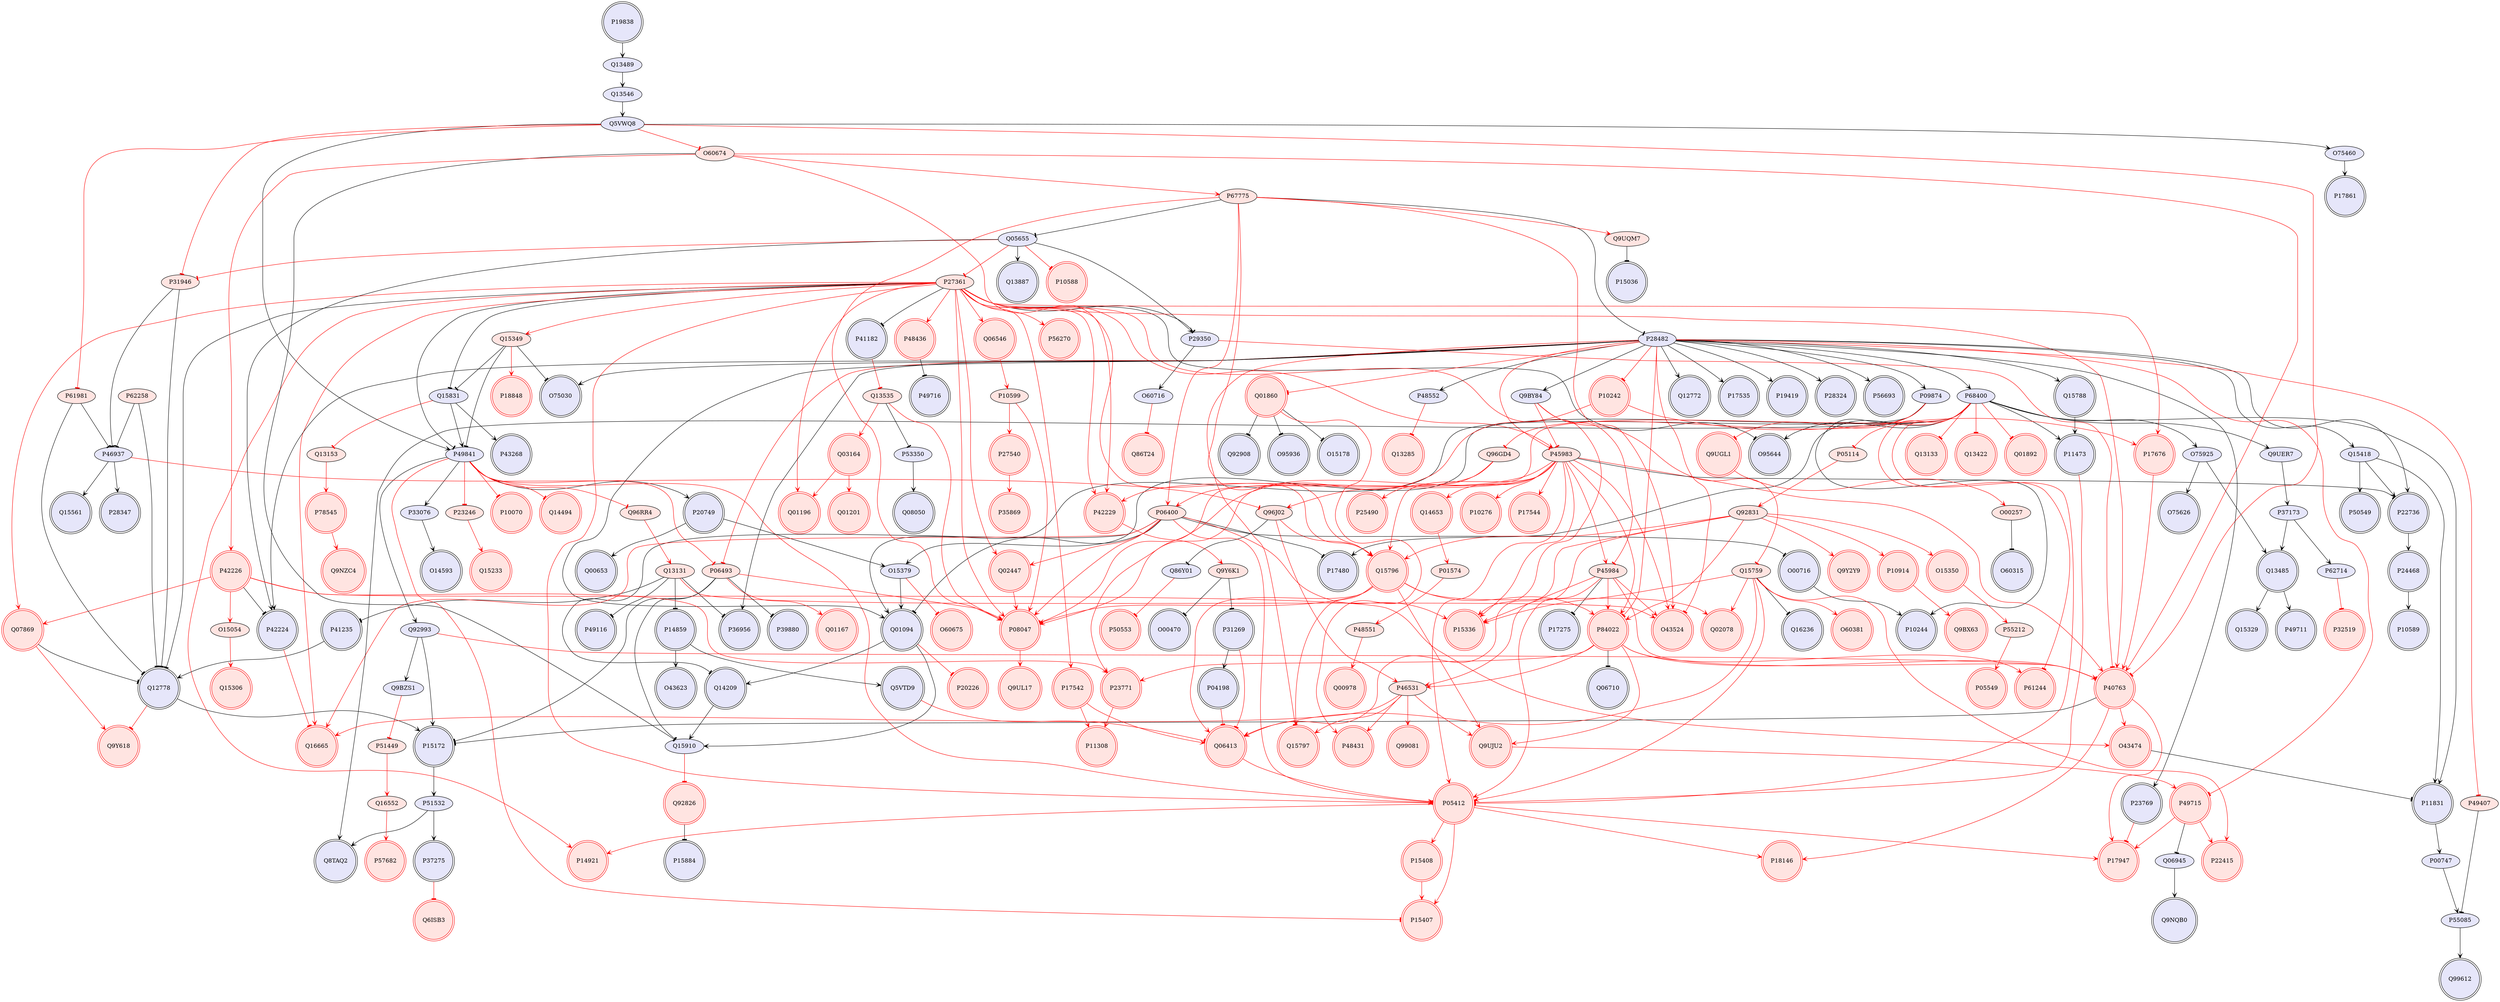 digraph {

Q96J02->Q86Y01 [penwidth=1, color=black, arrowhead="tee"]
O75460->P17861 [penwidth=1, color=black, arrowhead="vee"]
Q92993->P15172 [penwidth=1, color=black, arrowhead="vee"]
P49841->Q92993 [penwidth=1, color=black, arrowhead="vee"]
Q92993->Q9BZS1 [penwidth=1, color=black, arrowhead="vee"]
P53350->Q08050 [penwidth=1, color=black, arrowhead="vee"]
Q15349->Q15831 [penwidth=1, color=black, arrowhead="tee"]
Q15349->O75030 [penwidth=1, color=black, arrowhead="tee"]
Q15349->P49841 [penwidth=1, color=black, arrowhead="tee"]
Q13131->P14859 [penwidth=1, color=black, arrowhead="tee"]
P27361->Q15831 [penwidth=1, color=black, arrowhead="tee"]
P27361->P29350 [penwidth=1, color=black, arrowhead="tee"]
P27361->Q12778 [penwidth=1, color=black, arrowhead="tee"]
P27361->P49841 [penwidth=1, color=black, arrowhead="tee"]
P27361->P41182 [penwidth=1, color=black, arrowhead="tee"]
P27361->O95644 [penwidth=1, color=black, arrowhead="tee"]
P20749->Q00653 [penwidth=1, color=black, arrowhead="vee"]
P15172->P51532 [penwidth=1, color=black, arrowhead="vee"]
P51532->Q8TAQ2 [penwidth=1, color=black, arrowhead="vee"]
P51532->P37275 [penwidth=1, color=black, arrowhead="vee"]
P40763->P15172 [penwidth=1, color=black, arrowhead="tee"]
Q13485->P49711 [penwidth=1, color=black, arrowhead="vee"]
O75925->Q13485 [penwidth=1, color=black, arrowhead="vee"]
P37173->Q13485 [penwidth=1, color=black, arrowhead="vee"]
Q13485->Q15329 [penwidth=1, color=black, arrowhead="vee"]
O00716->P10244 [penwidth=1, color=black, arrowhead="vee"]
P09874->P10244 [penwidth=1, color=black, arrowhead="vee"]
P31946->P46937 [penwidth=1, color=black, arrowhead="tee"]
P46937->Q15561 [penwidth=1, color=black, arrowhead="vee"]
P46937->P28347 [penwidth=1, color=black, arrowhead="vee"]
Q13131->P49116 [penwidth=1, color=black, arrowhead="tee"]
P19838->Q13489 [penwidth=1, color=black, arrowhead="vee"]
Q5VWQ8->O75460 [penwidth=1, color=black, arrowhead="vee"]
P28482->P36956 [penwidth=1, color=black, arrowhead="vee"]
Q13131->P36956 [penwidth=1, color=black, arrowhead="tee"]
P28482->P48552 [penwidth=1, color=black, arrowhead="vee"]
P06400->O00716 [penwidth=1, color=black, arrowhead="tee"]
Q15418->P11831 [penwidth=1, color=black, arrowhead="vee"]
Q15418->P22736 [penwidth=1, color=black, arrowhead="vee"]
P28482->Q15418 [penwidth=1, color=black, arrowhead="vee"]
Q15418->P50549 [penwidth=1, color=black, arrowhead="vee"]
P06493->P15172 [penwidth=1, color=black, arrowhead="tee"]
P06493->Q15910 [penwidth=1, color=black, arrowhead="tee"]
P06493->P39880 [penwidth=1, color=black, arrowhead="tee"]
Q14209->Q15910 [penwidth=1, color=black, arrowhead="vee"]
Q01094->Q14209 [penwidth=1, color=black, arrowhead="vee"]
P06400->Q14209 [penwidth=1, color=black, arrowhead="tee"]
Q15831->P49841 [penwidth=1, color=black, arrowhead="vee"]
Q15831->P43268 [penwidth=1, color=black, arrowhead="vee"]
Q05655->P29350 [penwidth=1, color=black, arrowhead="vee"]
P29350->O60716 [penwidth=1, color=black, arrowhead="vee"]
Q06945->Q9NQB0 [penwidth=1, color=black, arrowhead="vee"]
Q13489->Q13546 [penwidth=1, color=black, arrowhead="vee"]
P67775->Q05655 [penwidth=1, color=black, arrowhead="tee"]
P67775->P28482 [penwidth=1, color=black, arrowhead="tee"]
Q07869->Q12778 [penwidth=1, color=black, arrowhead="tee"]
P31946->Q12778 [penwidth=1, color=black, arrowhead="tee"]
P41235->Q12778 [penwidth=1, color=black, arrowhead="vee"]
O43474->P11831 [penwidth=1, color=black, arrowhead="tee"]
P68400->O15379 [penwidth=1, color=black, arrowhead="vee"]
P20749->O15379 [penwidth=1, color=black, arrowhead="vee"]
O15379->Q01094 [penwidth=1, color=black, arrowhead="vee"]
P68400->O75925 [penwidth=1, color=black, arrowhead="vee"]
O75925->O75626 [penwidth=1, color=black, arrowhead="vee"]
P42226->P42224 [penwidth=1, color=black, arrowhead="tee"]
Q05655->P42224 [penwidth=1, color=black, arrowhead="vee"]
P28482->P42224 [penwidth=1, color=black, arrowhead="vee"]
Q15788->P11473 [penwidth=1, color=black, arrowhead="vee"]
P28482->Q15788 [penwidth=1, color=black, arrowhead="vee"]
Q01094->Q15910 [penwidth=1, color=black, arrowhead="vee"]
O60674->Q15910 [penwidth=1, color=black, arrowhead="tee"]
P45983->P22736 [penwidth=1, color=black, arrowhead="tee"]
Q13535->P53350 [penwidth=1, color=black, arrowhead="tee"]
P68400->P11831 [penwidth=1, color=black, arrowhead="vee"]
Q9UQM7->P15036 [penwidth=1, color=black, arrowhead="tee"]
P45984->P17275 [penwidth=1, color=black, arrowhead="tee"]
P68400->Q8TAQ2 [penwidth=1, color=black, arrowhead="vee"]
P68400->P11473 [penwidth=1, color=black, arrowhead="vee"]
P28482->P68400 [penwidth=1, color=black, arrowhead="vee"]
P68400->Q9UER7 [penwidth=1, color=black, arrowhead="vee"]
P68400->O95644 [penwidth=1, color=black, arrowhead="vee"]
P68400->P17480 [penwidth=1, color=black, arrowhead="vee"]
P49841->P20749 [penwidth=1, color=black, arrowhead="vee"]
Q15759->Q16236 [penwidth=1, color=black, arrowhead="tee"]
P06400->Q01094 [penwidth=1, color=black, arrowhead="tee"]
P09874->Q01094 [penwidth=1, color=black, arrowhead="vee"]
P28482->Q01094 [penwidth=1, color=black, arrowhead="vee"]
P84022->Q06710 [penwidth=1, color=black, arrowhead="tee"]
Q13546->Q5VWQ8 [penwidth=1, color=black, arrowhead="vee"]
P49407->P55085 [penwidth=1, color=black, arrowhead="tee"]
P06400->P17480 [penwidth=1, color=black, arrowhead="tee"]
P28482->O75030 [penwidth=1, color=black, arrowhead="vee"]
P28482->P22736 [penwidth=1, color=black, arrowhead="vee"]
P22736->P24468 [penwidth=1, color=black, arrowhead="vee"]
P28482->P09874 [penwidth=1, color=black, arrowhead="vee"]
Q9UER7->P37173 [penwidth=1, color=black, arrowhead="vee"]
P37173->P62714 [penwidth=1, color=black, arrowhead="vee"]
P28482->Q12772 [penwidth=1, color=black, arrowhead="vee"]
Q05655->Q13887 [penwidth=1, color=black, arrowhead="vee"]
P28482->P17535 [penwidth=1, color=black, arrowhead="vee"]
Q5VWQ8->P49841 [penwidth=1, color=black, arrowhead="vee"]
P49841->P33076 [penwidth=1, color=black, arrowhead="vee"]
P28482->Q9BY84 [penwidth=1, color=black, arrowhead="vee"]
P28482->P19419 [penwidth=1, color=black, arrowhead="vee"]
P28482->P23769 [penwidth=1, color=black, arrowhead="vee"]
P28482->P28324 [penwidth=1, color=black, arrowhead="vee"]
P28482->P56693 [penwidth=1, color=black, arrowhead="vee"]
Q13131->P41235 [penwidth=1, color=black, arrowhead="tee"]
O00257->O60315 [penwidth=1, color=black, arrowhead="tee"]
P24468->P10589 [penwidth=1, color=black, arrowhead="vee"]
P33076->O14593 [penwidth=1, color=black, arrowhead="vee"]
Q12778->P15172 [penwidth=1, color=black, arrowhead="vee"]
P14859->Q5VTD9 [penwidth=1, color=black, arrowhead="vee"]
P14859->O43623 [penwidth=1, color=black, arrowhead="vee"]
P49715->Q06945 [penwidth=1, color=black, arrowhead="tee"]
Q01860->Q92908 [penwidth=1, color=black, arrowhead="tee"]
Q92826->P15884 [penwidth=1, color=black, arrowhead="tee"]
Q01860->O95936 [penwidth=1, color=black, arrowhead="tee"]
Q01860->O15178 [penwidth=1, color=black, arrowhead="tee"]
P55085->Q99612 [penwidth=1, color=black, arrowhead="vee"]
P48436->P49716 [penwidth=1, color=black, arrowhead="tee"]
Q9Y6K1->O00470 [penwidth=1, color=black, arrowhead="tee"]
Q9Y6K1->P31269 [penwidth=1, color=black, arrowhead="tee"]
P31269->P04198 [penwidth=1, color=black, arrowhead="vee"]
Q96J02->Q15796 [penwidth=1, color=red, arrowhead="vee"]
P46937->Q96J02 [penwidth=1, color=red, arrowhead="tee"]
P45983->Q96J02 [penwidth=1, color=red, arrowhead="vee"]
Q96J02->P46531 [penwidth=1, color=red, arrowhead="vee"]
O15350->P55212 [penwidth=1, color=red, arrowhead="vee"]
P55212->P05549 [penwidth=1, color=red, arrowhead="vee"]
Q92993->P40763 [penwidth=1, color=red, arrowhead="tee"]
Q92831->O15350 [penwidth=1, color=red, arrowhead="vee"]
P27361->Q15349 [penwidth=1, color=red, arrowhead="vee"]
Q15349->P18848 [penwidth=1, color=red, arrowhead="vee"]
P27361->Q15796 [penwidth=1, color=red, arrowhead="vee"]
P27361->P40763 [penwidth=1, color=red, arrowhead="vee"]
P27361->P05412 [penwidth=1, color=red, arrowhead="vee"]
P27361->P45983 [penwidth=1, color=red, arrowhead="vee"]
P27361->P15336 [penwidth=1, color=red, arrowhead="vee"]
P27361->Q06546 [penwidth=1, color=red, arrowhead="vee"]
P27361->P42229 [penwidth=1, color=red, arrowhead="vee"]
P27361->Q16665 [penwidth=1, color=red, arrowhead="vee"]
P27361->P17676 [penwidth=1, color=red, arrowhead="vee"]
Q05655->P27361 [penwidth=1, color=red, arrowhead="tee"]
P27361->Q07869 [penwidth=1, color=red, arrowhead="vee"]
P27361->Q01196 [penwidth=1, color=red, arrowhead="vee"]
P27361->Q02447 [penwidth=1, color=red, arrowhead="vee"]
P27361->P08047 [penwidth=1, color=red, arrowhead="vee"]
P27361->P14921 [penwidth=1, color=red, arrowhead="vee"]
P27361->P17542 [penwidth=1, color=red, arrowhead="vee"]
P27361->P56270 [penwidth=1, color=red, arrowhead="vee"]
Q15796->Q15797 [penwidth=1, color=red, arrowhead="vee"]
Q92831->Q15796 [penwidth=1, color=red, arrowhead="vee"]
P67775->Q15796 [penwidth=1, color=red, arrowhead="vee"]
Q15796->Q9UJU2 [penwidth=1, color=red, arrowhead="vee"]
P45983->Q15796 [penwidth=1, color=red, arrowhead="vee"]
Q15796->Q02078 [penwidth=1, color=red, arrowhead="vee"]
Q15796->P84022 [penwidth=1, color=red, arrowhead="vee"]
Q15796->P08047 [penwidth=1, color=red, arrowhead="vee"]
Q15796->Q06413 [penwidth=1, color=red, arrowhead="vee"]
P42229->Q9Y6K1 [penwidth=1, color=red, arrowhead="vee"]
P29350->P40763 [penwidth=1, color=red, arrowhead="tee"]
P40763->O43474 [penwidth=1, color=red, arrowhead="vee"]
P40763->P18146 [penwidth=1, color=red, arrowhead="vee"]
P45983->P40763 [penwidth=1, color=red, arrowhead="vee"]
P45984->P40763 [penwidth=1, color=red, arrowhead="vee"]
P17676->P40763 [penwidth=1, color=red, arrowhead="vee"]
P84022->P40763 [penwidth=1, color=red, arrowhead="vee"]
P40763->P17947 [penwidth=1, color=red, arrowhead="vee"]
O60674->P40763 [penwidth=1, color=red, arrowhead="vee"]
Q5VWQ8->P40763 [penwidth=1, color=red, arrowhead="tee"]
P46531->Q15797 [penwidth=1, color=red, arrowhead="vee"]
P28482->Q15797 [penwidth=1, color=red, arrowhead="tee"]
P10599->P27540 [penwidth=1, color=red, arrowhead="vee"]
P27540->P35869 [penwidth=1, color=red, arrowhead="vee"]
P49715->P22415 [penwidth=1, color=red, arrowhead="vee"]
P49715->P17947 [penwidth=1, color=red, arrowhead="vee"]
P28482->P49715 [penwidth=1, color=red, arrowhead="tee"]
Q92831->P10914 [penwidth=1, color=red, arrowhead="vee"]
Q92831->P46531 [penwidth=1, color=red, arrowhead="vee"]
Q92831->P84022 [penwidth=1, color=red, arrowhead="vee"]
P05114->Q92831 [penwidth=1, color=red, arrowhead="vee"]
Q92831->Q06413 [penwidth=1, color=red, arrowhead="vee"]
Q92831->Q9Y2Y9 [penwidth=1, color=red, arrowhead="vee"]
Q96GD4->P25490 [penwidth=1, color=red, arrowhead="vee"]
P23246->Q15233 [penwidth=1, color=red, arrowhead="vee"]
P48552->Q13285 [penwidth=1, color=red, arrowhead="tee"]
P49841->P10070 [penwidth=1, color=red, arrowhead="tee"]
Q12778->Q9Y618 [penwidth=1, color=red, arrowhead="tee"]
Q07869->Q9Y618 [penwidth=1, color=red, arrowhead="vee"]
P49841->P06493 [penwidth=1, color=red, arrowhead="tee"]
P06493->P08047 [penwidth=1, color=red, arrowhead="vee"]
P28482->P06493 [penwidth=1, color=red, arrowhead="tee"]
P06493->Q01167 [penwidth=1, color=red, arrowhead="vee"]
Q15831->Q13153 [penwidth=1, color=red, arrowhead="tee"]
P67775->Q9UQM7 [penwidth=1, color=red, arrowhead="vee"]
P67775->P06400 [penwidth=1, color=red, arrowhead="vee"]
P67775->O43524 [penwidth=1, color=red, arrowhead="vee"]
P67775->P08047 [penwidth=1, color=red, arrowhead="vee"]
O60674->P67775 [penwidth=1, color=red, arrowhead="vee"]
Q06546->P10599 [penwidth=1, color=red, arrowhead="vee"]
P10599->P08047 [penwidth=1, color=red, arrowhead="vee"]
Q01094->P20226 [penwidth=1, color=red, arrowhead="tee"]
P05412->P18146 [penwidth=1, color=red, arrowhead="vee"]
O15379->O60675 [penwidth=1, color=red, arrowhead="tee"]
P45983->Q14653 [penwidth=1, color=red, arrowhead="vee"]
Q14653->P01574 [penwidth=1, color=red, arrowhead="vee"]
P46531->P48431 [penwidth=1, color=red, arrowhead="vee"]
P42224->Q16665 [penwidth=1, color=red, arrowhead="tee"]
P46531->Q9UJU2 [penwidth=1, color=red, arrowhead="vee"]
P84022->Q9UJU2 [penwidth=1, color=red, arrowhead="vee"]
P45983->P05412 [penwidth=1, color=red, arrowhead="vee"]
P45984->P05412 [penwidth=1, color=red, arrowhead="vee"]
P68400->P05412 [penwidth=1, color=red, arrowhead="tee"]
Q15759->P05412 [penwidth=1, color=red, arrowhead="vee"]
P05412->P15407 [penwidth=1, color=red, arrowhead="vee"]
P06400->P05412 [penwidth=1, color=red, arrowhead="vee"]
P11473->P05412 [penwidth=1, color=red, arrowhead="tee"]
P05412->P17947 [penwidth=1, color=red, arrowhead="vee"]
P49841->P05412 [penwidth=1, color=red, arrowhead="tee"]
P05412->P14921 [penwidth=1, color=red, arrowhead="vee"]
P05412->P15408 [penwidth=1, color=red, arrowhead="vee"]
P45983->P10276 [penwidth=1, color=red, arrowhead="vee"]
P10242->P23771 [penwidth=1, color=red, arrowhead="vee"]
P10242->P17676 [penwidth=1, color=red, arrowhead="vee"]
P28482->P10242 [penwidth=1, color=red, arrowhead="tee"]
P45983->P45984 [penwidth=1, color=red, arrowhead="vee"]
P45983->P15336 [penwidth=1, color=red, arrowhead="vee"]
P45983->P42229 [penwidth=1, color=red, arrowhead="vee"]
P45983->P84022 [penwidth=1, color=red, arrowhead="vee"]
P45983->O43524 [penwidth=1, color=red, arrowhead="vee"]
P45983->P08047 [penwidth=1, color=red, arrowhead="vee"]
P28482->P45983 [penwidth=1, color=red, arrowhead="tee"]
P45983->P17544 [penwidth=1, color=red, arrowhead="vee"]
Q9BY84->P45983 [penwidth=1, color=red, arrowhead="tee"]
Q13535->Q03164 [penwidth=1, color=red, arrowhead="vee"]
Q13535->P08047 [penwidth=1, color=red, arrowhead="vee"]
P41182->Q13535 [penwidth=1, color=red, arrowhead="tee"]
P42226->P23771 [penwidth=1, color=red, arrowhead="vee"]
P84022->P23771 [penwidth=1, color=red, arrowhead="vee"]
P68400->P61244 [penwidth=1, color=red, arrowhead="tee"]
P84022->P61244 [penwidth=1, color=red, arrowhead="vee"]
Q03164->Q01201 [penwidth=1, color=red, arrowhead="vee"]
Q96GD4->P06400 [penwidth=1, color=red, arrowhead="vee"]
P09874->Q96GD4 [penwidth=1, color=red, arrowhead="tee"]
O60674->P42226 [penwidth=1, color=red, arrowhead="vee"]
P45984->P15336 [penwidth=1, color=red, arrowhead="vee"]
P45984->P84022 [penwidth=1, color=red, arrowhead="vee"]
P45984->O43524 [penwidth=1, color=red, arrowhead="vee"]
Q9BY84->P45984 [penwidth=1, color=red, arrowhead="tee"]
Q15759->P22415 [penwidth=1, color=red, arrowhead="vee"]
P68400->P05114 [penwidth=1, color=red, arrowhead="tee"]
P68400->P08047 [penwidth=1, color=red, arrowhead="tee"]
P68400->Q13133 [penwidth=1, color=red, arrowhead="tee"]
P68400->Q13422 [penwidth=1, color=red, arrowhead="tee"]
P68400->Q01892 [penwidth=1, color=red, arrowhead="tee"]
Q15759->P15336 [penwidth=1, color=red, arrowhead="vee"]
P06400->P15336 [penwidth=1, color=red, arrowhead="vee"]
Q15759->Q02078 [penwidth=1, color=red, arrowhead="vee"]
Q15759->O60381 [penwidth=1, color=red, arrowhead="vee"]
Q9BY84->Q15759 [penwidth=1, color=red, arrowhead="tee"]
Q15759->Q06413 [penwidth=1, color=red, arrowhead="vee"]
P49841->P15407 [penwidth=1, color=red, arrowhead="tee"]
P15408->P15407 [penwidth=1, color=red, arrowhead="vee"]
P10914->Q9BX63 [penwidth=1, color=red, arrowhead="vee"]
P49841->Q96RR4 [penwidth=1, color=red, arrowhead="tee"]
Q96RR4->Q13131 [penwidth=1, color=red, arrowhead="vee"]
P46531->Q16665 [penwidth=1, color=red, arrowhead="vee"]
P84022->P46531 [penwidth=1, color=red, arrowhead="vee"]
P28482->P49407 [penwidth=1, color=red, arrowhead="tee"]
P06400->Q16665 [penwidth=1, color=red, arrowhead="vee"]
P06400->Q02447 [penwidth=1, color=red, arrowhead="vee"]
P06400->P08047 [penwidth=1, color=red, arrowhead="vee"]
P01574->P48551 [penwidth=1, color=red, arrowhead="vee"]
Q13153->P78545 [penwidth=1, color=red, arrowhead="vee"]
P08047->Q9UL17 [penwidth=1, color=red, arrowhead="vee"]
O60674->P42229 [penwidth=1, color=red, arrowhead="vee"]
P49841->P23246 [penwidth=1, color=red, arrowhead="tee"]
P28482->P84022 [penwidth=1, color=red, arrowhead="tee"]
Q03164->Q01196 [penwidth=1, color=red, arrowhead="vee"]
P09874->Q9UGL1 [penwidth=1, color=red, arrowhead="tee"]
Q9BZS1->P51449 [penwidth=1, color=red, arrowhead="tee"]
Q05655->P31946 [penwidth=1, color=red, arrowhead="tee"]
Q05655->P10588 [penwidth=1, color=red, arrowhead="tee"]
P28482->O43524 [penwidth=1, color=red, arrowhead="tee"]
Q13131->O43524 [penwidth=1, color=red, arrowhead="vee"]
P23769->P17947 [penwidth=1, color=red, arrowhead="tee"]
Q02447->P08047 [penwidth=1, color=red, arrowhead="vee"]
O60716->Q86T24 [penwidth=1, color=red, arrowhead="tee"]
P49841->Q14494 [penwidth=1, color=red, arrowhead="tee"]
Q9UGL1->O00257 [penwidth=1, color=red, arrowhead="vee"]
Q5VWQ8->O60674 [penwidth=1, color=red, arrowhead="tee"]
P28482->Q01860 [penwidth=1, color=red, arrowhead="tee"]
Q5VWQ8->P31946 [penwidth=1, color=red, arrowhead="tee"]
Q86Y01->P50553 [penwidth=1, color=red, arrowhead="tee"]
P48551->Q00978 [penwidth=1, color=red, arrowhead="vee"]
P78545->Q9NZC4 [penwidth=1, color=red, arrowhead="vee"]
P62714->P32519 [penwidth=1, color=red, arrowhead="tee"]
P23771->P11308 [penwidth=1, color=red, arrowhead="vee"]
Q06413->P05412 [penwidth=1, color=red, arrowhead="vee"]
Q9UJU2->P49715 [penwidth=1, color=red, arrowhead="vee"]
P17542->Q06413 [penwidth=1, color=red, arrowhead="vee"]
P17542->P11308 [penwidth=1, color=red, arrowhead="vee"]
Q5VTD9->Q06413 [penwidth=1, color=red, arrowhead="tee"]
P04198->Q06413 [penwidth=1, color=red, arrowhead="tee"]
P31269->Q06413 [penwidth=1, color=red, arrowhead="tee"]
Q01860->P48431 [penwidth=1, color=red, arrowhead="vee"]
P37275->Q6ISB3 [penwidth=1, color=red, arrowhead="tee"]
Q15910->Q92826 [penwidth=1, color=red, arrowhead="tee"]
O15054->Q15306 [penwidth=1, color=red, arrowhead="vee"]
P46531->Q99081 [penwidth=1, color=red, arrowhead="vee"]
P27361->P48436 [penwidth=1, color=red, arrowhead="vee"]
Q16552->P57682 [penwidth=1, color=red, arrowhead="vee"]
P42226->Q07869 [penwidth=1, color=red, arrowhead="vee"]
P42226->O15054 [penwidth=1, color=red, arrowhead="vee"]
P42226->O43474 [penwidth=1, color=red, arrowhead="vee"]
P51449->Q16552 [penwidth=1, color=red, arrowhead="vee"]
P62258->P46937 [penwidth=1, color=black, arrowhead="tee"]
P62258->Q12778 [penwidth=1, color=black, arrowhead="tee"]
P00747->P55085 [penwidth=1, color=black, arrowhead="vee"]
P11831->P00747 [penwidth=1, color=black, arrowhead="vee"]
P61981->P46937 [penwidth=1, color=black, arrowhead="tee"]
P61981->Q12778 [penwidth=1, color=black, arrowhead="tee"]
Q5VWQ8->P61981 [penwidth=1, color=red, arrowhead="tee"]
P19838 [style=filled, color=black, fillcolor=lavender, shape=invhouse];
P35869 [style=filled, color=red, fillcolor=mistyrose, shape=doublecircle];
P27540 [style=filled, color=red, fillcolor=mistyrose, shape=doublecircle];
P50553 [style=filled, color=red, fillcolor=mistyrose, shape=doublecircle];
P15336 [style=filled, color=red, fillcolor=mistyrose, shape=doublecircle];
P18848 [style=filled, color=red, fillcolor=mistyrose, shape=doublecircle];
P17544 [style=filled, color=red, fillcolor=mistyrose, shape=doublecircle];
Q9BX63 [style=filled, color=red, fillcolor=mistyrose, shape=doublecircle];
P20749 [style=filled, color=black, fillcolor=lavender, shape=doublecircle];
P41182 [style=filled, color=black, fillcolor=lavender, shape=doublecircle];
P49715 [style=filled, color=red, fillcolor=mistyrose, shape=doublecircle];
P17676 [style=filled, color=red, fillcolor=mistyrose, shape=doublecircle];
P49716 [style=filled, color=black, fillcolor=lavender, shape=doublecircle];
P49711 [style=filled, color=black, fillcolor=lavender, shape=doublecircle];
P39880 [style=filled, color=black, fillcolor=lavender, shape=doublecircle];
Q01094 [style=filled, color=black, fillcolor=lavender, shape=doublecircle];
Q14209 [style=filled, color=black, fillcolor=lavender, shape=doublecircle];
O00716 [style=filled, color=black, fillcolor=lavender, shape=doublecircle];
Q15329 [style=filled, color=black, fillcolor=lavender, shape=doublecircle];
P18146 [style=filled, color=red, fillcolor=mistyrose, shape=doublecircle];
Q9NZC4 [style=filled, color=red, fillcolor=mistyrose, shape=doublecircle];
P32519 [style=filled, color=red, fillcolor=mistyrose, shape=doublecircle];
P78545 [style=filled, color=red, fillcolor=mistyrose, shape=doublecircle];
P19419 [style=filled, color=black, fillcolor=lavender, shape=doublecircle];
P28324 [style=filled, color=black, fillcolor=lavender, shape=doublecircle];
O95936 [style=filled, color=black, fillcolor=lavender, shape=doublecircle];
P11308 [style=filled, color=red, fillcolor=mistyrose, shape=doublecircle];
P14921 [style=filled, color=red, fillcolor=mistyrose, shape=doublecircle];
P15036 [style=filled, color=black, fillcolor=lavender, shape=doublecircle];
P50549 [style=filled, color=black, fillcolor=lavender, shape=doublecircle];
P43268 [style=filled, color=black, fillcolor=lavender, shape=doublecircle];
P15407 [style=filled, color=red, fillcolor=mistyrose, shape=doublecircle];
P15408 [style=filled, color=red, fillcolor=mistyrose, shape=doublecircle];
Q01167 [style=filled, color=red, fillcolor=mistyrose, shape=doublecircle];
Q08050 [style=filled, color=black, fillcolor=lavender, shape=doublecircle];
Q12778 [style=filled, color=black, fillcolor=lavender, shape=doublecircle];
O43524 [style=filled, color=red, fillcolor=mistyrose, shape=doublecircle];
Q06546 [style=filled, color=red, fillcolor=mistyrose, shape=doublecircle];
P23769 [style=filled, color=black, fillcolor=lavender, shape=doublecircle];
P23771 [style=filled, color=red, fillcolor=mistyrose, shape=doublecircle];
Q92908 [style=filled, color=black, fillcolor=lavender, shape=doublecircle];
Q5VTD9 [style=filled, color=black, fillcolor=lavender, shape=doublecircle];
P10070 [style=filled, color=red, fillcolor=mistyrose, shape=doublecircle];
Q6ISB3 [style=filled, color=red, fillcolor=mistyrose, shape=doublecircle];
O60381 [style=filled, color=red, fillcolor=mistyrose, shape=doublecircle];
Q16665 [style=filled, color=red, fillcolor=mistyrose, shape=doublecircle];
P41235 [style=filled, color=black, fillcolor=lavender, shape=doublecircle];
P31269 [style=filled, color=black, fillcolor=lavender, shape=doublecircle];
Q92826 [style=filled, color=red, fillcolor=mistyrose, shape=doublecircle];
Q13422 [style=filled, color=red, fillcolor=mistyrose, shape=doublecircle];
P10914 [style=filled, color=red, fillcolor=mistyrose, shape=doublecircle];
Q14653 [style=filled, color=red, fillcolor=mistyrose, shape=doublecircle];
Q15306 [style=filled, color=red, fillcolor=mistyrose, shape=doublecircle];
Q00978 [style=filled, color=red, fillcolor=mistyrose, shape=doublecircle];
P05412 [style=filled, color=red, fillcolor=mistyrose, shape=doublecircle];
P17275 [style=filled, color=black, fillcolor=lavender, shape=doublecircle];
P17535 [style=filled, color=black, fillcolor=lavender, shape=doublecircle];
Q9UGL1 [style=filled, color=red, fillcolor=mistyrose, shape=doublecircle];
Q9Y2Y9 [style=filled, color=red, fillcolor=mistyrose, shape=doublecircle];
P57682 [style=filled, color=red, fillcolor=mistyrose, shape=doublecircle];
O43474 [style=filled, color=red, fillcolor=mistyrose, shape=doublecircle];
Q13887 [style=filled, color=black, fillcolor=lavender, shape=doublecircle];
Q99612 [style=filled, color=black, fillcolor=lavender, shape=doublecircle];
Q03164 [style=filled, color=red, fillcolor=mistyrose, shape=doublecircle];
Q9UJU2 [style=filled, color=red, fillcolor=mistyrose, shape=doublecircle];
O60675 [style=filled, color=red, fillcolor=mistyrose, shape=doublecircle];
P61244 [style=filled, color=red, fillcolor=mistyrose, shape=doublecircle];
P56270 [style=filled, color=red, fillcolor=mistyrose, shape=doublecircle];
Q02078 [style=filled, color=red, fillcolor=mistyrose, shape=doublecircle];
Q06413 [style=filled, color=red, fillcolor=mistyrose, shape=doublecircle];
O00470 [style=filled, color=black, fillcolor=lavender, shape=doublecircle];
O75030 [style=filled, color=black, fillcolor=lavender, shape=doublecircle];
P10242 [style=filled, color=red, fillcolor=mistyrose, shape=doublecircle];
P10244 [style=filled, color=black, fillcolor=lavender, shape=doublecircle];
P04198 [style=filled, color=black, fillcolor=lavender, shape=doublecircle];
P15172 [style=filled, color=black, fillcolor=lavender, shape=doublecircle];
Q15788 [style=filled, color=black, fillcolor=lavender, shape=doublecircle];
O95644 [style=filled, color=black, fillcolor=lavender, shape=doublecircle];
Q16236 [style=filled, color=black, fillcolor=lavender, shape=doublecircle];
P19838 [style=filled, color=black, fillcolor=lavender, shape=doublecircle];
Q00653 [style=filled, color=black, fillcolor=lavender, shape=doublecircle];
Q15233 [style=filled, color=red, fillcolor=mistyrose, shape=doublecircle];
Q13133 [style=filled, color=red, fillcolor=mistyrose, shape=doublecircle];
P49116 [style=filled, color=black, fillcolor=lavender, shape=doublecircle];
P10589 [style=filled, color=black, fillcolor=lavender, shape=doublecircle];
P24468 [style=filled, color=black, fillcolor=lavender, shape=doublecircle];
P10588 [style=filled, color=red, fillcolor=mistyrose, shape=doublecircle];
Q9Y618 [style=filled, color=red, fillcolor=mistyrose, shape=doublecircle];
P22736 [style=filled, color=black, fillcolor=lavender, shape=doublecircle];
Q13285 [style=filled, color=red, fillcolor=mistyrose, shape=doublecircle];
Q14494 [style=filled, color=red, fillcolor=mistyrose, shape=doublecircle];
Q06710 [style=filled, color=black, fillcolor=lavender, shape=doublecircle];
P14859 [style=filled, color=black, fillcolor=lavender, shape=doublecircle];
Q01860 [style=filled, color=red, fillcolor=mistyrose, shape=doublecircle];
Q07869 [style=filled, color=red, fillcolor=mistyrose, shape=doublecircle];
O75626 [style=filled, color=black, fillcolor=lavender, shape=doublecircle];
P10276 [style=filled, color=red, fillcolor=mistyrose, shape=doublecircle];
Q01201 [style=filled, color=red, fillcolor=mistyrose, shape=doublecircle];
O14593 [style=filled, color=black, fillcolor=lavender, shape=doublecircle];
Q01196 [style=filled, color=red, fillcolor=mistyrose, shape=doublecircle];
Q15797 [style=filled, color=red, fillcolor=mistyrose, shape=doublecircle];
Q15796 [style=filled, color=red, fillcolor=mistyrose, shape=doublecircle];
P84022 [style=filled, color=red, fillcolor=mistyrose, shape=doublecircle];
Q13485 [style=filled, color=black, fillcolor=lavender, shape=doublecircle];
Q8TAQ2 [style=filled, color=black, fillcolor=lavender, shape=doublecircle];
O43623 [style=filled, color=black, fillcolor=lavender, shape=doublecircle];
P56693 [style=filled, color=black, fillcolor=lavender, shape=doublecircle];
P48431 [style=filled, color=red, fillcolor=mistyrose, shape=doublecircle];
P48436 [style=filled, color=red, fillcolor=mistyrose, shape=doublecircle];
P08047 [style=filled, color=red, fillcolor=mistyrose, shape=doublecircle];
Q02447 [style=filled, color=red, fillcolor=mistyrose, shape=doublecircle];
P17947 [style=filled, color=red, fillcolor=mistyrose, shape=doublecircle];
Q01892 [style=filled, color=red, fillcolor=mistyrose, shape=doublecircle];
P36956 [style=filled, color=black, fillcolor=lavender, shape=doublecircle];
Q12772 [style=filled, color=black, fillcolor=lavender, shape=doublecircle];
P11831 [style=filled, color=black, fillcolor=lavender, shape=doublecircle];
P42224 [style=filled, color=black, fillcolor=lavender, shape=doublecircle];
P40763 [style=filled, color=red, fillcolor=mistyrose, shape=doublecircle];
P42229 [style=filled, color=red, fillcolor=mistyrose, shape=doublecircle];
P42226 [style=filled, color=red, fillcolor=mistyrose, shape=doublecircle];
O15178 [style=filled, color=black, fillcolor=lavender, shape=doublecircle];
P17542 [style=filled, color=red, fillcolor=mistyrose, shape=doublecircle];
P20226 [style=filled, color=red, fillcolor=mistyrose, shape=doublecircle];
Q9UL17 [style=filled, color=red, fillcolor=mistyrose, shape=doublecircle];
Q99081 [style=filled, color=red, fillcolor=mistyrose, shape=doublecircle];
P15884 [style=filled, color=black, fillcolor=lavender, shape=doublecircle];
Q9NQB0 [style=filled, color=black, fillcolor=lavender, shape=doublecircle];
P28347 [style=filled, color=black, fillcolor=lavender, shape=doublecircle];
Q15561 [style=filled, color=black, fillcolor=lavender, shape=doublecircle];
P05549 [style=filled, color=red, fillcolor=mistyrose, shape=doublecircle];
O15350 [style=filled, color=red, fillcolor=mistyrose, shape=doublecircle];
P17480 [style=filled, color=black, fillcolor=lavender, shape=doublecircle];
P22415 [style=filled, color=red, fillcolor=mistyrose, shape=doublecircle];
P11473 [style=filled, color=black, fillcolor=lavender, shape=doublecircle];
P17861 [style=filled, color=black, fillcolor=lavender, shape=doublecircle];
P25490 [style=filled, color=red, fillcolor=mistyrose, shape=doublecircle];
Q86T24 [style=filled, color=red, fillcolor=mistyrose, shape=doublecircle];
P37275 [style=filled, color=black, fillcolor=lavender, shape=doublecircle];
O60315 [style=filled, color=black, fillcolor=lavender, shape=doublecircle];
Q96J02 [style=filled, fillcolor=mistyrose];
O75460 [style=filled, fillcolor=lavender];
Q92993 [style=filled, fillcolor=lavender];
P49841 [style=filled, fillcolor=lavender];
P53350 [style=filled, fillcolor=lavender];
Q15349 [style=filled, fillcolor=mistyrose];
Q13131 [style=filled, fillcolor=mistyrose];
P27361 [style=filled, fillcolor=mistyrose];
P51532 [style=filled, fillcolor=lavender];
O75925 [style=filled, fillcolor=lavender];
P37173 [style=filled, fillcolor=lavender];
P09874 [style=filled, fillcolor=lavender];
P31946 [style=filled, fillcolor=mistyrose];
P46937 [style=filled, fillcolor=lavender];
Q5VWQ8 [style=filled, fillcolor=lavender];
P28482 [style=filled, fillcolor=lavender];
P06400 [style=filled, fillcolor=mistyrose];
Q15418 [style=filled, fillcolor=lavender];
P06493 [style=filled, fillcolor=mistyrose];
Q15831 [style=filled, fillcolor=lavender];
Q05655 [style=filled, fillcolor=lavender];
P29350 [style=filled, fillcolor=lavender];
Q06945 [style=filled, fillcolor=lavender];
Q13489 [style=filled, fillcolor=lavender];
P67775 [style=filled, fillcolor=mistyrose];
P68400 [style=filled, fillcolor=lavender];
O15379 [style=filled, fillcolor=lavender];
O60674 [style=filled, fillcolor=mistyrose];
P45983 [style=filled, fillcolor=mistyrose];
Q13535 [style=filled, fillcolor=mistyrose];
Q9UQM7 [style=filled, fillcolor=mistyrose];
P45984 [style=filled, fillcolor=mistyrose];
Q15759 [style=filled, fillcolor=mistyrose];
Q13546 [style=filled, fillcolor=lavender];
P49407 [style=filled, fillcolor=mistyrose];
Q9UER7 [style=filled, fillcolor=lavender];
O00257 [style=filled, fillcolor=mistyrose];
P33076 [style=filled, fillcolor=lavender];
P55085 [style=filled, fillcolor=lavender];
Q9Y6K1 [style=filled, fillcolor=mistyrose];
P55212 [style=filled, fillcolor=mistyrose];
Q92831 [style=filled, fillcolor=mistyrose];
P46531 [style=filled, fillcolor=mistyrose];
P10599 [style=filled, fillcolor=mistyrose];
P05114 [style=filled, fillcolor=mistyrose];
Q96GD4 [style=filled, fillcolor=mistyrose];
P23246 [style=filled, fillcolor=mistyrose];
P48552 [style=filled, fillcolor=lavender];
Q9BY84 [style=filled, fillcolor=lavender];
Q96RR4 [style=filled, fillcolor=mistyrose];
P01574 [style=filled, fillcolor=mistyrose];
Q13153 [style=filled, fillcolor=mistyrose];
Q9BZS1 [style=filled, fillcolor=lavender];
O60716 [style=filled, fillcolor=lavender];
Q86Y01 [style=filled, fillcolor=lavender];
P48551 [style=filled, fillcolor=mistyrose];
P62714 [style=filled, fillcolor=lavender];
Q15910 [style=filled, fillcolor=lavender];
O15054 [style=filled, fillcolor=mistyrose];
Q16552 [style=filled, fillcolor=mistyrose];
P51449 [style=filled, fillcolor=mistyrose];
P62258 [style=filled, fillcolor=mistyrose];
P00747 [style=filled, fillcolor=lavender];
P61981 [style=filled, fillcolor=mistyrose];


}

